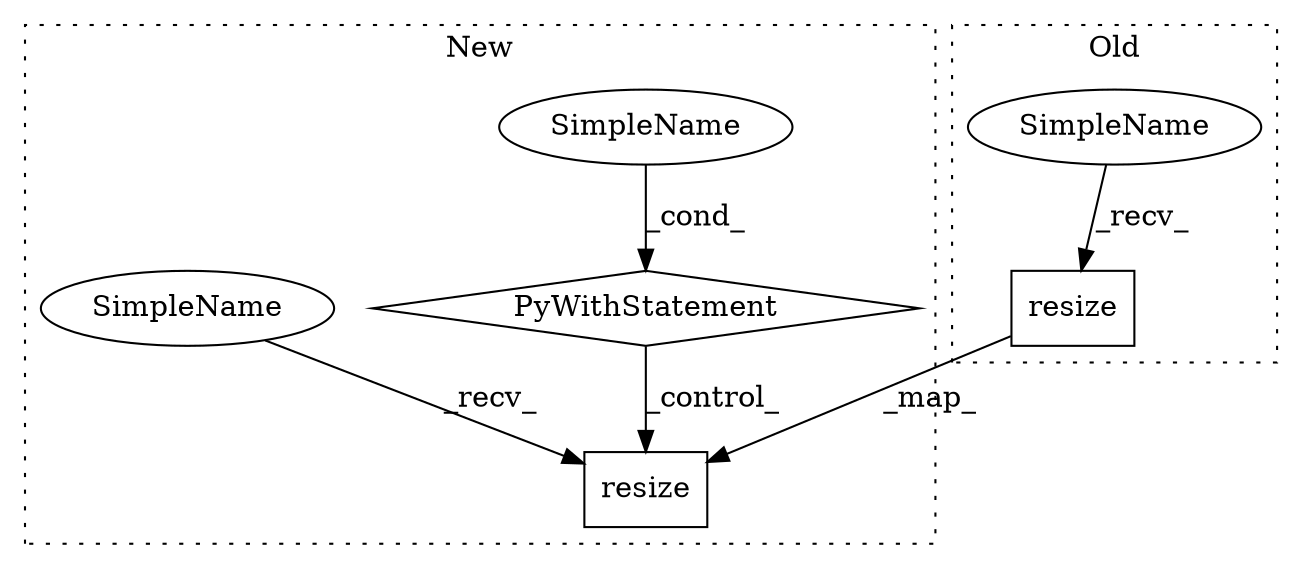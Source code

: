 digraph G {
subgraph cluster0 {
1 [label="resize" a="32" s="2684,2700" l="7,1" shape="box"];
6 [label="SimpleName" a="42" s="2680" l="3" shape="ellipse"];
label = "Old";
style="dotted";
}
subgraph cluster1 {
2 [label="resize" a="32" s="2897,2913" l="7,1" shape="box"];
3 [label="SimpleName" a="42" s="" l="" shape="ellipse"];
4 [label="PyWithStatement" a="104" s="2695,2729" l="10,2" shape="diamond"];
5 [label="SimpleName" a="42" s="2893" l="3" shape="ellipse"];
label = "New";
style="dotted";
}
1 -> 2 [label="_map_"];
3 -> 4 [label="_cond_"];
4 -> 2 [label="_control_"];
5 -> 2 [label="_recv_"];
6 -> 1 [label="_recv_"];
}